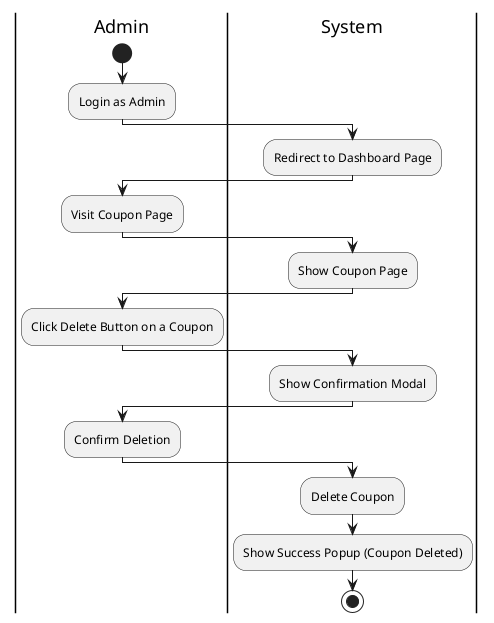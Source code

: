 @startuml DeleteCoupon
|Admin|
start
:Login as Admin;
|System|
:Redirect to Dashboard Page;
|Admin|
:Visit Coupon Page;
|System|
:Show Coupon Page;
|Admin|
:Click Delete Button on a Coupon;
|System|
:Show Confirmation Modal;
|Admin|
:Confirm Deletion;
|System|
:Delete Coupon;
:Show Success Popup (Coupon Deleted);
stop
@enduml
